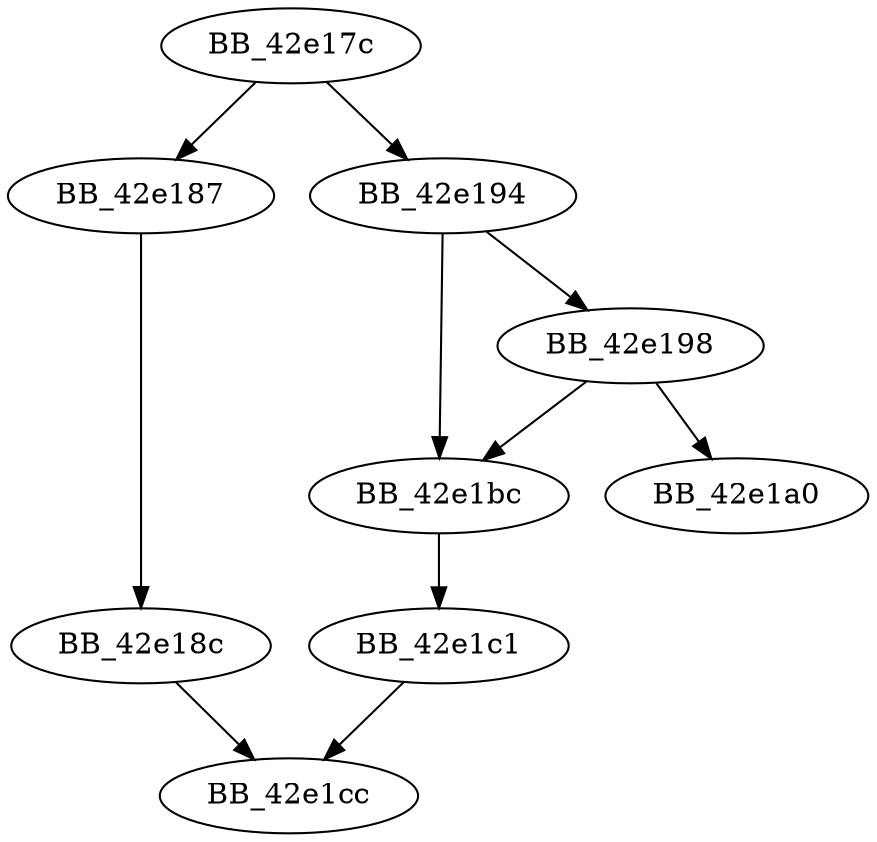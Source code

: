 DiGraph __isatty{
BB_42e17c->BB_42e187
BB_42e17c->BB_42e194
BB_42e187->BB_42e18c
BB_42e18c->BB_42e1cc
BB_42e194->BB_42e198
BB_42e194->BB_42e1bc
BB_42e198->BB_42e1a0
BB_42e198->BB_42e1bc
BB_42e1bc->BB_42e1c1
BB_42e1c1->BB_42e1cc
}
